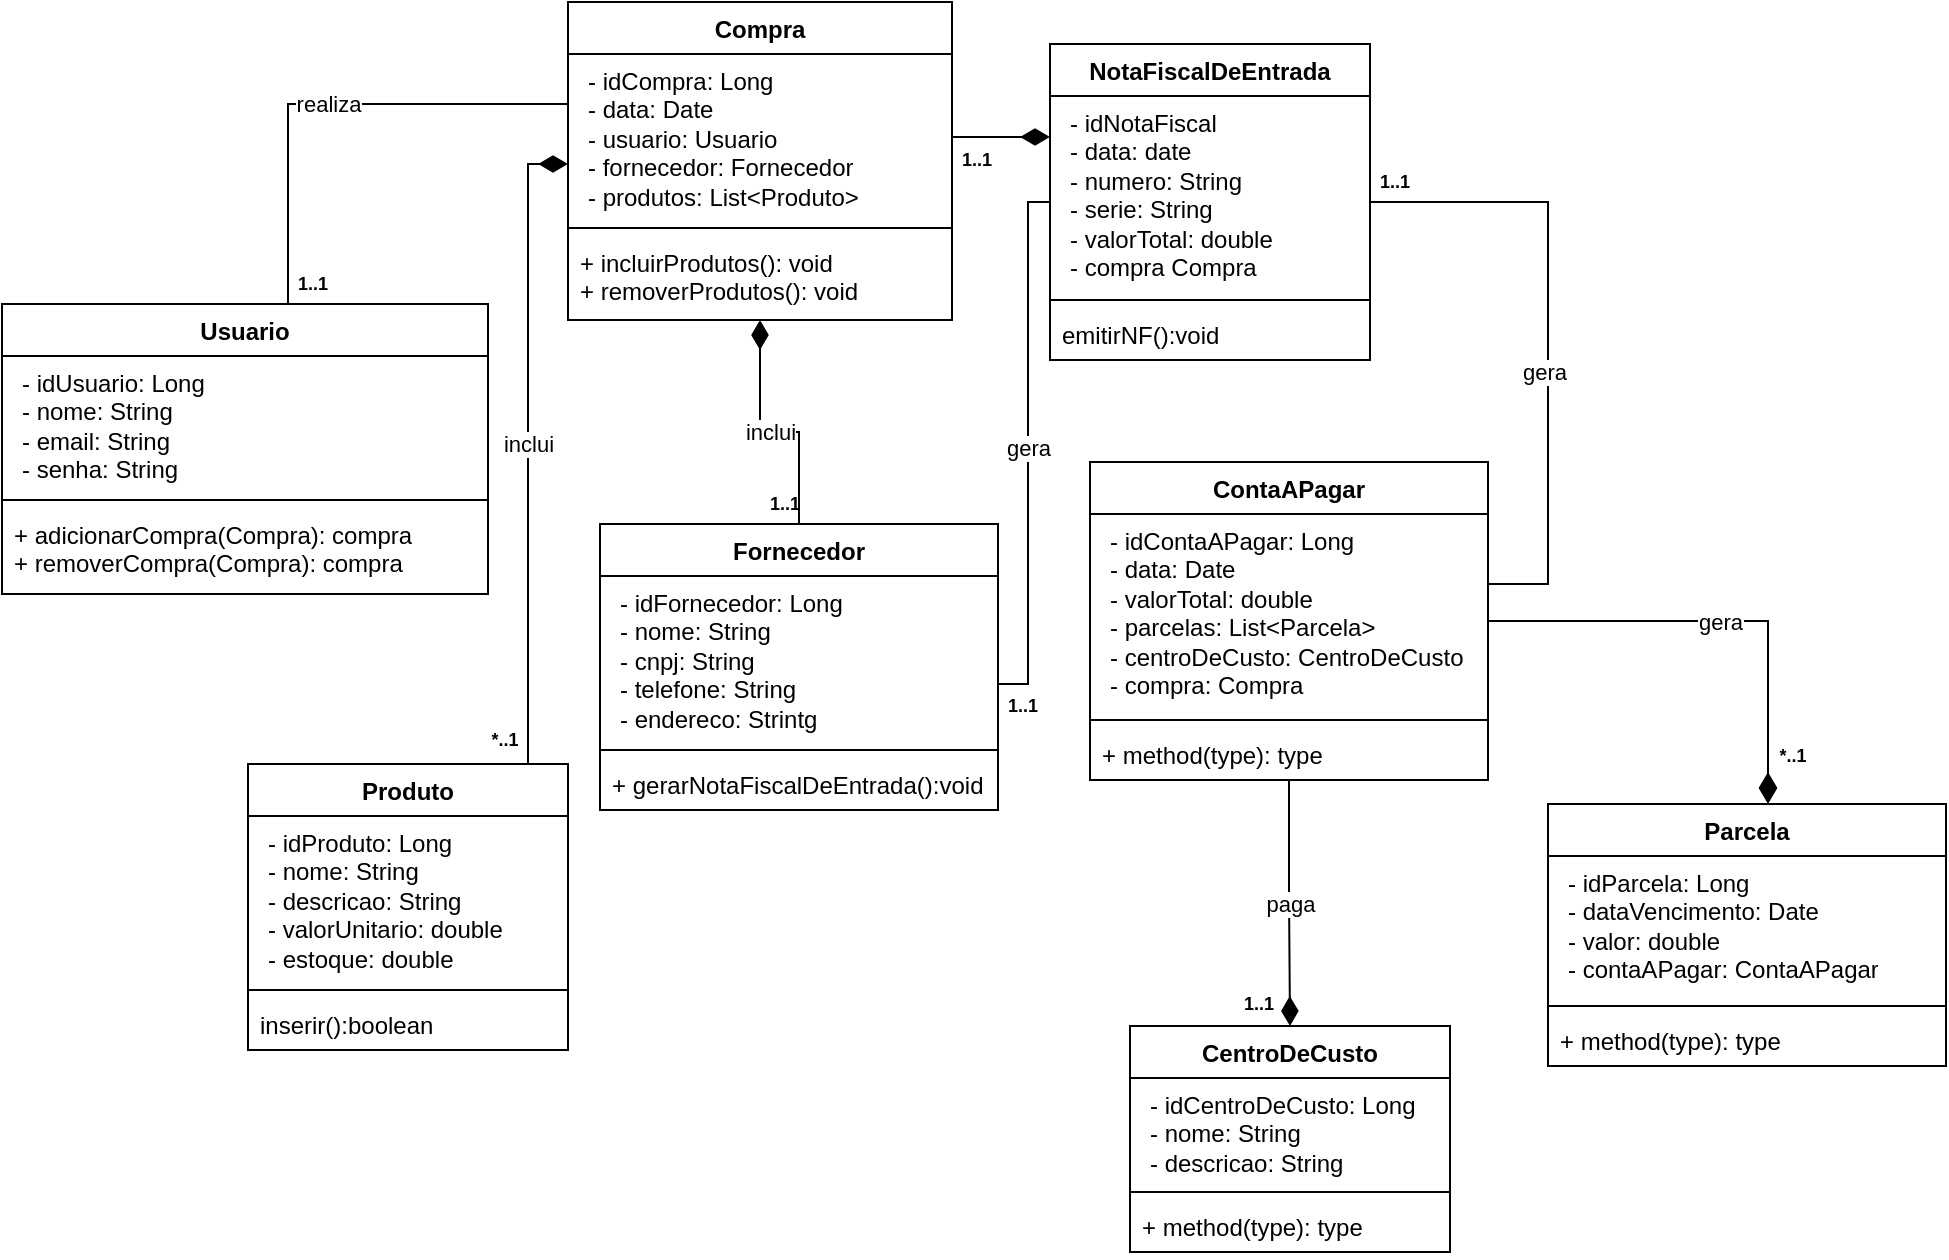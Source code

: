 <mxfile version="22.0.8" type="github">
  <diagram id="ejoPyxp90-CfTiqqr6YZ" name="Page-1">
    <mxGraphModel dx="1526" dy="965" grid="1" gridSize="10" guides="1" tooltips="1" connect="1" arrows="1" fold="1" page="0" pageScale="1" pageWidth="850" pageHeight="1100" math="0" shadow="0">
      <root>
        <mxCell id="0" />
        <mxCell id="1" parent="0" />
        <mxCell id="A9cpmc5HUKlGuk4Z43Z2-11" value="&lt;b style=&quot;border-color: var(--border-color);&quot;&gt;Usuario&lt;/b&gt;" style="swimlane;fontStyle=1;align=center;verticalAlign=top;childLayout=stackLayout;horizontal=1;startSize=26;horizontalStack=0;resizeParent=1;resizeParentMax=0;resizeLast=0;collapsible=1;marginBottom=0;whiteSpace=wrap;html=1;" vertex="1" parent="1">
          <mxGeometry x="-43" y="130" width="243" height="145" as="geometry">
            <mxRectangle x="-149" width="90" height="30" as="alternateBounds" />
          </mxGeometry>
        </mxCell>
        <mxCell id="A9cpmc5HUKlGuk4Z43Z2-12" value="&lt;p style=&quot;border-color: var(--border-color); margin: 0px 0px 0px 4px;&quot;&gt;- idUsuario: Long&lt;/p&gt;&lt;p style=&quot;border-color: var(--border-color); margin: 0px 0px 0px 4px;&quot;&gt;- nome: String&lt;/p&gt;&lt;p style=&quot;border-color: var(--border-color); margin: 0px 0px 0px 4px;&quot;&gt;- email: String&lt;/p&gt;&lt;p style=&quot;border-color: var(--border-color); margin: 0px 0px 0px 4px;&quot;&gt;- senha: String&lt;/p&gt;" style="text;strokeColor=none;fillColor=none;align=left;verticalAlign=top;spacingLeft=4;spacingRight=4;overflow=hidden;rotatable=0;points=[[0,0.5],[1,0.5]];portConstraint=eastwest;whiteSpace=wrap;html=1;" vertex="1" parent="A9cpmc5HUKlGuk4Z43Z2-11">
          <mxGeometry y="26" width="243" height="68" as="geometry" />
        </mxCell>
        <mxCell id="A9cpmc5HUKlGuk4Z43Z2-13" value="" style="line;strokeWidth=1;fillColor=none;align=left;verticalAlign=middle;spacingTop=-1;spacingLeft=3;spacingRight=3;rotatable=0;labelPosition=right;points=[];portConstraint=eastwest;strokeColor=inherit;" vertex="1" parent="A9cpmc5HUKlGuk4Z43Z2-11">
          <mxGeometry y="94" width="243" height="8" as="geometry" />
        </mxCell>
        <mxCell id="A9cpmc5HUKlGuk4Z43Z2-14" value="+&amp;nbsp;adicionarCompra(Compra): compra&lt;br&gt;+ removerCompra(Compra): compra" style="text;strokeColor=none;fillColor=none;align=left;verticalAlign=top;spacingLeft=4;spacingRight=4;overflow=hidden;rotatable=0;points=[[0,0.5],[1,0.5]];portConstraint=eastwest;whiteSpace=wrap;html=1;" vertex="1" parent="A9cpmc5HUKlGuk4Z43Z2-11">
          <mxGeometry y="102" width="243" height="43" as="geometry" />
        </mxCell>
        <mxCell id="A9cpmc5HUKlGuk4Z43Z2-19" value="&lt;b style=&quot;border-color: var(--border-color);&quot;&gt;Compra&lt;/b&gt;" style="swimlane;fontStyle=1;align=center;verticalAlign=top;childLayout=stackLayout;horizontal=1;startSize=26;horizontalStack=0;resizeParent=1;resizeParentMax=0;resizeLast=0;collapsible=1;marginBottom=0;whiteSpace=wrap;html=1;" vertex="1" parent="1">
          <mxGeometry x="240" y="-21" width="192" height="159" as="geometry" />
        </mxCell>
        <mxCell id="A9cpmc5HUKlGuk4Z43Z2-20" value="&lt;p style=&quot;border-color: var(--border-color); margin: 0px 0px 0px 4px;&quot;&gt;- idCompra: Long&lt;br style=&quot;border-color: var(--border-color);&quot;&gt;&lt;span style=&quot;&quot;&gt;- data: Date&lt;/span&gt;&lt;br style=&quot;border-color: var(--border-color);&quot;&gt;&lt;span style=&quot;&quot;&gt;- usuario: Usuario&lt;/span&gt;&lt;br style=&quot;border-color: var(--border-color);&quot;&gt;&lt;span style=&quot;&quot;&gt;- fornecedor: Fornecedor&lt;/span&gt;&lt;br style=&quot;border-color: var(--border-color);&quot;&gt;&lt;span style=&quot;&quot;&gt;- produtos: List&amp;lt;Produto&amp;gt;&lt;/span&gt;&lt;br&gt;&lt;/p&gt;" style="text;strokeColor=none;fillColor=none;align=left;verticalAlign=top;spacingLeft=4;spacingRight=4;overflow=hidden;rotatable=0;points=[[0,0.5],[1,0.5]];portConstraint=eastwest;whiteSpace=wrap;html=1;" vertex="1" parent="A9cpmc5HUKlGuk4Z43Z2-19">
          <mxGeometry y="26" width="192" height="83" as="geometry" />
        </mxCell>
        <mxCell id="A9cpmc5HUKlGuk4Z43Z2-21" value="" style="line;strokeWidth=1;fillColor=none;align=left;verticalAlign=middle;spacingTop=-1;spacingLeft=3;spacingRight=3;rotatable=0;labelPosition=right;points=[];portConstraint=eastwest;strokeColor=inherit;" vertex="1" parent="A9cpmc5HUKlGuk4Z43Z2-19">
          <mxGeometry y="109" width="192" height="8" as="geometry" />
        </mxCell>
        <mxCell id="A9cpmc5HUKlGuk4Z43Z2-22" value="+ incluirProdutos(): void&lt;br&gt;+ removerProdutos(): void" style="text;strokeColor=none;fillColor=none;align=left;verticalAlign=top;spacingLeft=4;spacingRight=4;overflow=hidden;rotatable=0;points=[[0,0.5],[1,0.5]];portConstraint=eastwest;whiteSpace=wrap;html=1;" vertex="1" parent="A9cpmc5HUKlGuk4Z43Z2-19">
          <mxGeometry y="117" width="192" height="42" as="geometry" />
        </mxCell>
        <mxCell id="A9cpmc5HUKlGuk4Z43Z2-52" value="inclui" style="edgeStyle=orthogonalEdgeStyle;rounded=0;orthogonalLoop=1;jettySize=auto;html=1;endArrow=diamondThin;endFill=1;startArrow=none;startFill=0;endSize=12;" edge="1" parent="1" source="A9cpmc5HUKlGuk4Z43Z2-24" target="A9cpmc5HUKlGuk4Z43Z2-19">
          <mxGeometry relative="1" as="geometry">
            <Array as="points">
              <mxPoint x="220" y="60" />
            </Array>
          </mxGeometry>
        </mxCell>
        <mxCell id="A9cpmc5HUKlGuk4Z43Z2-24" value="&lt;b style=&quot;border-color: var(--border-color);&quot;&gt;Produto&lt;/b&gt;" style="swimlane;fontStyle=1;align=center;verticalAlign=top;childLayout=stackLayout;horizontal=1;startSize=26;horizontalStack=0;resizeParent=1;resizeParentMax=0;resizeLast=0;collapsible=1;marginBottom=0;whiteSpace=wrap;html=1;" vertex="1" parent="1">
          <mxGeometry x="80" y="360" width="160" height="143" as="geometry" />
        </mxCell>
        <mxCell id="A9cpmc5HUKlGuk4Z43Z2-25" value="&lt;p style=&quot;border-color: var(--border-color); margin: 0px 0px 0px 4px;&quot;&gt;- idProduto: Long&lt;/p&gt;&lt;p style=&quot;border-color: var(--border-color); margin: 0px 0px 0px 4px;&quot;&gt;- nome: String&lt;/p&gt;&lt;p style=&quot;border-color: var(--border-color); margin: 0px 0px 0px 4px;&quot;&gt;- descricao: String&lt;/p&gt;&lt;p style=&quot;border-color: var(--border-color); margin: 0px 0px 0px 4px;&quot;&gt;- valorUnitario: double&lt;/p&gt;&lt;p style=&quot;border-color: var(--border-color); margin: 0px 0px 0px 4px;&quot;&gt;- estoque: double&lt;/p&gt;" style="text;strokeColor=none;fillColor=none;align=left;verticalAlign=top;spacingLeft=4;spacingRight=4;overflow=hidden;rotatable=0;points=[[0,0.5],[1,0.5]];portConstraint=eastwest;whiteSpace=wrap;html=1;" vertex="1" parent="A9cpmc5HUKlGuk4Z43Z2-24">
          <mxGeometry y="26" width="160" height="83" as="geometry" />
        </mxCell>
        <mxCell id="A9cpmc5HUKlGuk4Z43Z2-26" value="" style="line;strokeWidth=1;fillColor=none;align=left;verticalAlign=middle;spacingTop=-1;spacingLeft=3;spacingRight=3;rotatable=0;labelPosition=right;points=[];portConstraint=eastwest;strokeColor=inherit;" vertex="1" parent="A9cpmc5HUKlGuk4Z43Z2-24">
          <mxGeometry y="109" width="160" height="8" as="geometry" />
        </mxCell>
        <mxCell id="A9cpmc5HUKlGuk4Z43Z2-27" value="inserir():boolean" style="text;strokeColor=none;fillColor=none;align=left;verticalAlign=top;spacingLeft=4;spacingRight=4;overflow=hidden;rotatable=0;points=[[0,0.5],[1,0.5]];portConstraint=eastwest;whiteSpace=wrap;html=1;" vertex="1" parent="A9cpmc5HUKlGuk4Z43Z2-24">
          <mxGeometry y="117" width="160" height="26" as="geometry" />
        </mxCell>
        <mxCell id="A9cpmc5HUKlGuk4Z43Z2-67" value="inclui" style="edgeStyle=orthogonalEdgeStyle;shape=connector;rounded=0;orthogonalLoop=1;jettySize=auto;html=1;labelBackgroundColor=default;strokeColor=default;align=center;verticalAlign=middle;fontFamily=Helvetica;fontSize=11;fontColor=default;endArrow=diamondThin;endFill=1;endSize=12;" edge="1" parent="1" source="A9cpmc5HUKlGuk4Z43Z2-28" target="A9cpmc5HUKlGuk4Z43Z2-19">
          <mxGeometry relative="1" as="geometry" />
        </mxCell>
        <mxCell id="A9cpmc5HUKlGuk4Z43Z2-28" value="&lt;b style=&quot;border-color: var(--border-color);&quot;&gt;Fornecedor&lt;/b&gt;" style="swimlane;fontStyle=1;align=center;verticalAlign=top;childLayout=stackLayout;horizontal=1;startSize=26;horizontalStack=0;resizeParent=1;resizeParentMax=0;resizeLast=0;collapsible=1;marginBottom=0;whiteSpace=wrap;html=1;" vertex="1" parent="1">
          <mxGeometry x="256" y="240" width="199" height="143" as="geometry" />
        </mxCell>
        <mxCell id="A9cpmc5HUKlGuk4Z43Z2-29" value="&lt;p style=&quot;border-color: var(--border-color); margin: 0px 0px 0px 4px;&quot;&gt;- idFornecedor: Long&lt;/p&gt;&lt;p style=&quot;border-color: var(--border-color); margin: 0px 0px 0px 4px;&quot;&gt;- nome: String&lt;/p&gt;&lt;p style=&quot;border-color: var(--border-color); margin: 0px 0px 0px 4px;&quot;&gt;- cnpj: String&lt;/p&gt;&lt;p style=&quot;border-color: var(--border-color); margin: 0px 0px 0px 4px;&quot;&gt;- telefone: String&lt;/p&gt;&lt;p style=&quot;border-color: var(--border-color); margin: 0px 0px 0px 4px;&quot;&gt;- endereco: Strintg&lt;/p&gt;" style="text;strokeColor=none;fillColor=none;align=left;verticalAlign=top;spacingLeft=4;spacingRight=4;overflow=hidden;rotatable=0;points=[[0,0.5],[1,0.5]];portConstraint=eastwest;whiteSpace=wrap;html=1;" vertex="1" parent="A9cpmc5HUKlGuk4Z43Z2-28">
          <mxGeometry y="26" width="199" height="83" as="geometry" />
        </mxCell>
        <mxCell id="A9cpmc5HUKlGuk4Z43Z2-30" value="" style="line;strokeWidth=1;fillColor=none;align=left;verticalAlign=middle;spacingTop=-1;spacingLeft=3;spacingRight=3;rotatable=0;labelPosition=right;points=[];portConstraint=eastwest;strokeColor=inherit;" vertex="1" parent="A9cpmc5HUKlGuk4Z43Z2-28">
          <mxGeometry y="109" width="199" height="8" as="geometry" />
        </mxCell>
        <mxCell id="A9cpmc5HUKlGuk4Z43Z2-31" value="+&amp;nbsp;gerarNotaFiscalDeEntrada():void" style="text;strokeColor=none;fillColor=none;align=left;verticalAlign=top;spacingLeft=4;spacingRight=4;overflow=hidden;rotatable=0;points=[[0,0.5],[1,0.5]];portConstraint=eastwest;whiteSpace=wrap;html=1;" vertex="1" parent="A9cpmc5HUKlGuk4Z43Z2-28">
          <mxGeometry y="117" width="199" height="26" as="geometry" />
        </mxCell>
        <mxCell id="A9cpmc5HUKlGuk4Z43Z2-32" value="&lt;b style=&quot;border-color: var(--border-color);&quot;&gt;NotaFiscalDeEntrada&lt;/b&gt;" style="swimlane;fontStyle=1;align=center;verticalAlign=top;childLayout=stackLayout;horizontal=1;startSize=26;horizontalStack=0;resizeParent=1;resizeParentMax=0;resizeLast=0;collapsible=1;marginBottom=0;whiteSpace=wrap;html=1;" vertex="1" parent="1">
          <mxGeometry x="481" width="160" height="158" as="geometry" />
        </mxCell>
        <mxCell id="A9cpmc5HUKlGuk4Z43Z2-33" value="&lt;p style=&quot;border-color: var(--border-color); margin: 0px 0px 0px 4px;&quot;&gt;- idNotaFiscal&lt;/p&gt;&lt;p style=&quot;border-color: var(--border-color); margin: 0px 0px 0px 4px;&quot;&gt;- data: date&lt;/p&gt;&lt;p style=&quot;border-color: var(--border-color); margin: 0px 0px 0px 4px;&quot;&gt;- numero: String&lt;/p&gt;&lt;p style=&quot;border-color: var(--border-color); margin: 0px 0px 0px 4px;&quot;&gt;- serie: String&lt;/p&gt;&lt;p style=&quot;border-color: var(--border-color); margin: 0px 0px 0px 4px;&quot;&gt;- valorTotal: double&lt;/p&gt;&lt;p style=&quot;border-color: var(--border-color); margin: 0px 0px 0px 4px;&quot;&gt;- compra Compra&lt;/p&gt;" style="text;strokeColor=none;fillColor=none;align=left;verticalAlign=top;spacingLeft=4;spacingRight=4;overflow=hidden;rotatable=0;points=[[0,0.5],[1,0.5]];portConstraint=eastwest;whiteSpace=wrap;html=1;" vertex="1" parent="A9cpmc5HUKlGuk4Z43Z2-32">
          <mxGeometry y="26" width="160" height="98" as="geometry" />
        </mxCell>
        <mxCell id="A9cpmc5HUKlGuk4Z43Z2-34" value="" style="line;strokeWidth=1;fillColor=none;align=left;verticalAlign=middle;spacingTop=-1;spacingLeft=3;spacingRight=3;rotatable=0;labelPosition=right;points=[];portConstraint=eastwest;strokeColor=inherit;" vertex="1" parent="A9cpmc5HUKlGuk4Z43Z2-32">
          <mxGeometry y="124" width="160" height="8" as="geometry" />
        </mxCell>
        <mxCell id="A9cpmc5HUKlGuk4Z43Z2-35" value="emitirNF():void" style="text;strokeColor=none;fillColor=none;align=left;verticalAlign=top;spacingLeft=4;spacingRight=4;overflow=hidden;rotatable=0;points=[[0,0.5],[1,0.5]];portConstraint=eastwest;whiteSpace=wrap;html=1;" vertex="1" parent="A9cpmc5HUKlGuk4Z43Z2-32">
          <mxGeometry y="132" width="160" height="26" as="geometry" />
        </mxCell>
        <mxCell id="A9cpmc5HUKlGuk4Z43Z2-58" value="gera" style="edgeStyle=orthogonalEdgeStyle;shape=connector;rounded=0;orthogonalLoop=1;jettySize=auto;html=1;labelBackgroundColor=default;strokeColor=default;align=center;verticalAlign=middle;fontFamily=Helvetica;fontSize=11;fontColor=default;endArrow=diamondThin;endFill=1;endSize=13;" edge="1" parent="1" source="A9cpmc5HUKlGuk4Z43Z2-40" target="A9cpmc5HUKlGuk4Z43Z2-36">
          <mxGeometry relative="1" as="geometry">
            <mxPoint x="800" y="240" as="targetPoint" />
            <Array as="points">
              <mxPoint x="840" y="289" />
            </Array>
          </mxGeometry>
        </mxCell>
        <mxCell id="A9cpmc5HUKlGuk4Z43Z2-36" value="&lt;b style=&quot;border-color: var(--border-color);&quot;&gt;Parcela&lt;/b&gt;" style="swimlane;fontStyle=1;align=center;verticalAlign=top;childLayout=stackLayout;horizontal=1;startSize=26;horizontalStack=0;resizeParent=1;resizeParentMax=0;resizeLast=0;collapsible=1;marginBottom=0;whiteSpace=wrap;html=1;" vertex="1" parent="1">
          <mxGeometry x="730" y="380" width="199" height="131" as="geometry" />
        </mxCell>
        <mxCell id="A9cpmc5HUKlGuk4Z43Z2-37" value="&lt;p style=&quot;border-color: var(--border-color); margin: 0px 0px 0px 4px;&quot;&gt;- idParcela: Long&lt;/p&gt;&lt;p style=&quot;border-color: var(--border-color); margin: 0px 0px 0px 4px;&quot;&gt;- dataVencimento: Date&lt;/p&gt;&lt;p style=&quot;border-color: var(--border-color); margin: 0px 0px 0px 4px;&quot;&gt;- valor: double&lt;/p&gt;&lt;p style=&quot;border-color: var(--border-color); margin: 0px 0px 0px 4px;&quot;&gt;- contaAPagar: ContaAPagar&lt;/p&gt;" style="text;strokeColor=none;fillColor=none;align=left;verticalAlign=top;spacingLeft=4;spacingRight=4;overflow=hidden;rotatable=0;points=[[0,0.5],[1,0.5]];portConstraint=eastwest;whiteSpace=wrap;html=1;" vertex="1" parent="A9cpmc5HUKlGuk4Z43Z2-36">
          <mxGeometry y="26" width="199" height="71" as="geometry" />
        </mxCell>
        <mxCell id="A9cpmc5HUKlGuk4Z43Z2-38" value="" style="line;strokeWidth=1;fillColor=none;align=left;verticalAlign=middle;spacingTop=-1;spacingLeft=3;spacingRight=3;rotatable=0;labelPosition=right;points=[];portConstraint=eastwest;strokeColor=inherit;" vertex="1" parent="A9cpmc5HUKlGuk4Z43Z2-36">
          <mxGeometry y="97" width="199" height="8" as="geometry" />
        </mxCell>
        <mxCell id="A9cpmc5HUKlGuk4Z43Z2-39" value="+ method(type): type" style="text;strokeColor=none;fillColor=none;align=left;verticalAlign=top;spacingLeft=4;spacingRight=4;overflow=hidden;rotatable=0;points=[[0,0.5],[1,0.5]];portConstraint=eastwest;whiteSpace=wrap;html=1;" vertex="1" parent="A9cpmc5HUKlGuk4Z43Z2-36">
          <mxGeometry y="105" width="199" height="26" as="geometry" />
        </mxCell>
        <mxCell id="A9cpmc5HUKlGuk4Z43Z2-70" value="paga" style="edgeStyle=orthogonalEdgeStyle;shape=connector;rounded=0;orthogonalLoop=1;jettySize=auto;html=1;labelBackgroundColor=default;strokeColor=default;align=center;verticalAlign=middle;fontFamily=Helvetica;fontSize=11;fontColor=default;endArrow=diamondThin;endFill=1;endSize=12;" edge="1" parent="1" source="A9cpmc5HUKlGuk4Z43Z2-40" target="A9cpmc5HUKlGuk4Z43Z2-44">
          <mxGeometry relative="1" as="geometry" />
        </mxCell>
        <mxCell id="A9cpmc5HUKlGuk4Z43Z2-40" value="&lt;b style=&quot;border-color: var(--border-color);&quot;&gt;ContaAPagar&lt;/b&gt;" style="swimlane;fontStyle=1;align=center;verticalAlign=top;childLayout=stackLayout;horizontal=1;startSize=26;horizontalStack=0;resizeParent=1;resizeParentMax=0;resizeLast=0;collapsible=1;marginBottom=0;whiteSpace=wrap;html=1;" vertex="1" parent="1">
          <mxGeometry x="501" y="209" width="199" height="159" as="geometry" />
        </mxCell>
        <mxCell id="A9cpmc5HUKlGuk4Z43Z2-41" value="&lt;p style=&quot;border-color: var(--border-color); margin: 0px 0px 0px 4px;&quot;&gt;- idContaAPagar: Long&lt;/p&gt;&lt;p style=&quot;border-color: var(--border-color); margin: 0px 0px 0px 4px;&quot;&gt;- data: Date&lt;/p&gt;&lt;p style=&quot;border-color: var(--border-color); margin: 0px 0px 0px 4px;&quot;&gt;- valorTotal: double&lt;/p&gt;&lt;p style=&quot;border-color: var(--border-color); margin: 0px 0px 0px 4px;&quot;&gt;- parcelas: List&amp;lt;Parcela&amp;gt;&lt;/p&gt;&lt;p style=&quot;border-color: var(--border-color); margin: 0px 0px 0px 4px;&quot;&gt;- centroDeCusto: CentroDeCusto&lt;/p&gt;&lt;p style=&quot;border-color: var(--border-color); margin: 0px 0px 0px 4px;&quot;&gt;- compra: Compra&lt;/p&gt;" style="text;strokeColor=none;fillColor=none;align=left;verticalAlign=top;spacingLeft=4;spacingRight=4;overflow=hidden;rotatable=0;points=[[0,0.5],[1,0.5]];portConstraint=eastwest;whiteSpace=wrap;html=1;" vertex="1" parent="A9cpmc5HUKlGuk4Z43Z2-40">
          <mxGeometry y="26" width="199" height="99" as="geometry" />
        </mxCell>
        <mxCell id="A9cpmc5HUKlGuk4Z43Z2-42" value="" style="line;strokeWidth=1;fillColor=none;align=left;verticalAlign=middle;spacingTop=-1;spacingLeft=3;spacingRight=3;rotatable=0;labelPosition=right;points=[];portConstraint=eastwest;strokeColor=inherit;" vertex="1" parent="A9cpmc5HUKlGuk4Z43Z2-40">
          <mxGeometry y="125" width="199" height="8" as="geometry" />
        </mxCell>
        <mxCell id="A9cpmc5HUKlGuk4Z43Z2-43" value="+ method(type): type" style="text;strokeColor=none;fillColor=none;align=left;verticalAlign=top;spacingLeft=4;spacingRight=4;overflow=hidden;rotatable=0;points=[[0,0.5],[1,0.5]];portConstraint=eastwest;whiteSpace=wrap;html=1;" vertex="1" parent="A9cpmc5HUKlGuk4Z43Z2-40">
          <mxGeometry y="133" width="199" height="26" as="geometry" />
        </mxCell>
        <mxCell id="A9cpmc5HUKlGuk4Z43Z2-44" value="&lt;b style=&quot;border-color: var(--border-color);&quot;&gt;CentroDeCusto&lt;/b&gt;" style="swimlane;fontStyle=1;align=center;verticalAlign=top;childLayout=stackLayout;horizontal=1;startSize=26;horizontalStack=0;resizeParent=1;resizeParentMax=0;resizeLast=0;collapsible=1;marginBottom=0;whiteSpace=wrap;html=1;" vertex="1" parent="1">
          <mxGeometry x="521" y="491" width="160" height="113" as="geometry" />
        </mxCell>
        <mxCell id="A9cpmc5HUKlGuk4Z43Z2-45" value="&lt;p style=&quot;border-color: var(--border-color); margin: 0px 0px 0px 4px;&quot;&gt;- idCentroDeCusto: Long&lt;/p&gt;&lt;p style=&quot;border-color: var(--border-color); margin: 0px 0px 0px 4px;&quot;&gt;- nome: String&lt;/p&gt;&lt;p style=&quot;border-color: var(--border-color); margin: 0px 0px 0px 4px;&quot;&gt;- descricao: String&lt;/p&gt;" style="text;strokeColor=none;fillColor=none;align=left;verticalAlign=top;spacingLeft=4;spacingRight=4;overflow=hidden;rotatable=0;points=[[0,0.5],[1,0.5]];portConstraint=eastwest;whiteSpace=wrap;html=1;" vertex="1" parent="A9cpmc5HUKlGuk4Z43Z2-44">
          <mxGeometry y="26" width="160" height="53" as="geometry" />
        </mxCell>
        <mxCell id="A9cpmc5HUKlGuk4Z43Z2-46" value="" style="line;strokeWidth=1;fillColor=none;align=left;verticalAlign=middle;spacingTop=-1;spacingLeft=3;spacingRight=3;rotatable=0;labelPosition=right;points=[];portConstraint=eastwest;strokeColor=inherit;" vertex="1" parent="A9cpmc5HUKlGuk4Z43Z2-44">
          <mxGeometry y="79" width="160" height="8" as="geometry" />
        </mxCell>
        <mxCell id="A9cpmc5HUKlGuk4Z43Z2-47" value="+ method(type): type" style="text;strokeColor=none;fillColor=none;align=left;verticalAlign=top;spacingLeft=4;spacingRight=4;overflow=hidden;rotatable=0;points=[[0,0.5],[1,0.5]];portConstraint=eastwest;whiteSpace=wrap;html=1;" vertex="1" parent="A9cpmc5HUKlGuk4Z43Z2-44">
          <mxGeometry y="87" width="160" height="26" as="geometry" />
        </mxCell>
        <mxCell id="A9cpmc5HUKlGuk4Z43Z2-48" value="realiza" style="edgeStyle=orthogonalEdgeStyle;rounded=0;orthogonalLoop=1;jettySize=auto;html=1;endArrow=none;endFill=0;" edge="1" parent="1" source="A9cpmc5HUKlGuk4Z43Z2-11" target="A9cpmc5HUKlGuk4Z43Z2-19">
          <mxGeometry relative="1" as="geometry">
            <mxPoint x="60" y="100" as="sourcePoint" />
            <Array as="points">
              <mxPoint x="100" y="30" />
            </Array>
          </mxGeometry>
        </mxCell>
        <mxCell id="A9cpmc5HUKlGuk4Z43Z2-49" value="1..1" style="text;align=center;fontStyle=1;verticalAlign=middle;spacingLeft=3;spacingRight=3;strokeColor=none;rotatable=0;points=[[0,0.5],[1,0.5]];portConstraint=eastwest;html=1;fontSize=9;" vertex="1" parent="1">
          <mxGeometry x="100" y="109" width="23" height="21" as="geometry" />
        </mxCell>
        <mxCell id="A9cpmc5HUKlGuk4Z43Z2-51" value="1..1" style="text;align=center;fontStyle=1;verticalAlign=middle;spacingLeft=3;spacingRight=3;strokeColor=none;rotatable=0;points=[[0,0.5],[1,0.5]];portConstraint=eastwest;html=1;fontSize=9;" vertex="1" parent="1">
          <mxGeometry x="432" y="47" width="23" height="21" as="geometry" />
        </mxCell>
        <mxCell id="A9cpmc5HUKlGuk4Z43Z2-53" value="*..1" style="text;align=center;fontStyle=1;verticalAlign=middle;spacingLeft=3;spacingRight=3;strokeColor=none;rotatable=0;points=[[0,0.5],[1,0.5]];portConstraint=eastwest;html=1;fontSize=9;" vertex="1" parent="1">
          <mxGeometry x="196" y="337" width="23" height="21" as="geometry" />
        </mxCell>
        <mxCell id="A9cpmc5HUKlGuk4Z43Z2-56" value="gera" style="edgeStyle=orthogonalEdgeStyle;rounded=0;orthogonalLoop=1;jettySize=auto;html=1;endArrow=none;endFill=0;" edge="1" parent="1" source="A9cpmc5HUKlGuk4Z43Z2-29" target="A9cpmc5HUKlGuk4Z43Z2-32">
          <mxGeometry relative="1" as="geometry">
            <Array as="points">
              <mxPoint x="470" y="320" />
              <mxPoint x="470" y="79" />
            </Array>
          </mxGeometry>
        </mxCell>
        <mxCell id="A9cpmc5HUKlGuk4Z43Z2-57" style="edgeStyle=orthogonalEdgeStyle;rounded=0;orthogonalLoop=1;jettySize=auto;html=1;endArrow=none;endFill=0;" edge="1" parent="1" source="A9cpmc5HUKlGuk4Z43Z2-41" target="A9cpmc5HUKlGuk4Z43Z2-32">
          <mxGeometry relative="1" as="geometry">
            <Array as="points">
              <mxPoint x="730" y="270" />
              <mxPoint x="730" y="79" />
            </Array>
          </mxGeometry>
        </mxCell>
        <mxCell id="A9cpmc5HUKlGuk4Z43Z2-71" value="gera" style="edgeLabel;html=1;align=center;verticalAlign=middle;resizable=0;points=[];fontSize=11;fontFamily=Helvetica;fontColor=default;" vertex="1" connectable="0" parent="A9cpmc5HUKlGuk4Z43Z2-57">
          <mxGeometry x="-0.119" y="2" relative="1" as="geometry">
            <mxPoint as="offset" />
          </mxGeometry>
        </mxCell>
        <mxCell id="A9cpmc5HUKlGuk4Z43Z2-60" value="1..1" style="text;align=center;fontStyle=1;verticalAlign=middle;spacingLeft=3;spacingRight=3;strokeColor=none;rotatable=0;points=[[0,0.5],[1,0.5]];portConstraint=eastwest;html=1;fontSize=9;" vertex="1" parent="1">
          <mxGeometry x="455" y="320" width="23" height="21" as="geometry" />
        </mxCell>
        <mxCell id="A9cpmc5HUKlGuk4Z43Z2-61" value="1..1" style="text;align=center;fontStyle=1;verticalAlign=middle;spacingLeft=3;spacingRight=3;strokeColor=none;rotatable=0;points=[[0,0.5],[1,0.5]];portConstraint=eastwest;html=1;fontSize=9;" vertex="1" parent="1">
          <mxGeometry x="573" y="469" width="23" height="21" as="geometry" />
        </mxCell>
        <mxCell id="A9cpmc5HUKlGuk4Z43Z2-62" value="*..1" style="text;align=center;fontStyle=1;verticalAlign=middle;spacingLeft=3;spacingRight=3;strokeColor=none;rotatable=0;points=[[0,0.5],[1,0.5]];portConstraint=eastwest;html=1;fontSize=9;" vertex="1" parent="1">
          <mxGeometry x="840" y="345" width="23" height="21" as="geometry" />
        </mxCell>
        <mxCell id="A9cpmc5HUKlGuk4Z43Z2-65" style="edgeStyle=orthogonalEdgeStyle;shape=connector;rounded=0;orthogonalLoop=1;jettySize=auto;html=1;labelBackgroundColor=default;strokeColor=default;align=center;verticalAlign=middle;fontFamily=Helvetica;fontSize=11;fontColor=default;endArrow=diamondThin;endFill=1;endSize=12;" edge="1" parent="1" source="A9cpmc5HUKlGuk4Z43Z2-20" target="A9cpmc5HUKlGuk4Z43Z2-32">
          <mxGeometry relative="1" as="geometry">
            <Array as="points">
              <mxPoint x="420" y="70" />
              <mxPoint x="420" y="70" />
            </Array>
          </mxGeometry>
        </mxCell>
        <mxCell id="A9cpmc5HUKlGuk4Z43Z2-68" value="1..1" style="text;align=center;fontStyle=1;verticalAlign=middle;spacingLeft=3;spacingRight=3;strokeColor=none;rotatable=0;points=[[0,0.5],[1,0.5]];portConstraint=eastwest;html=1;fontSize=9;" vertex="1" parent="1">
          <mxGeometry x="336" y="219" width="23" height="21" as="geometry" />
        </mxCell>
        <mxCell id="A9cpmc5HUKlGuk4Z43Z2-69" value="1..1" style="text;align=center;fontStyle=1;verticalAlign=middle;spacingLeft=3;spacingRight=3;strokeColor=none;rotatable=0;points=[[0,0.5],[1,0.5]];portConstraint=eastwest;html=1;fontSize=9;" vertex="1" parent="1">
          <mxGeometry x="641" y="58" width="23" height="21" as="geometry" />
        </mxCell>
      </root>
    </mxGraphModel>
  </diagram>
</mxfile>
